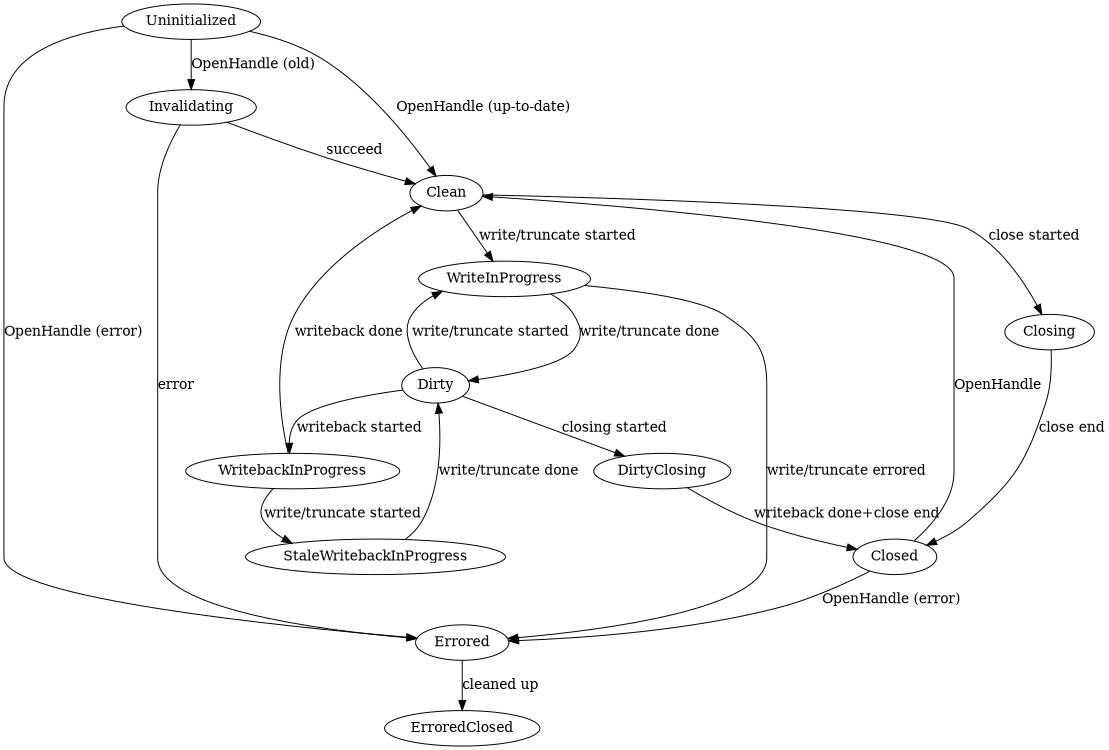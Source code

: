 digraph finite_state_machine {
  rankdir=TB;
  size="8,5";
  graph [ dpi = 300 ]; 

  Uninitialized -> Invalidating [ label = "OpenHandle (old)" ];
  Uninitialized -> Clean [ label = "OpenHandle (up-to-date)" ];
  Uninitialized -> Errored [ label = "OpenHandle (error)" ];
  Invalidating -> Clean [ label = "succeed" ];
  Invalidating -> Errored [ label = "error" ];
  Errored -> ErroredClosed [ label = "cleaned up" ];
  Clean -> WriteInProgress [ label = "write/truncate started" ];
  Clean -> Closing [ label = "close started" ];
  WriteInProgress -> Dirty [ label = "write/truncate done" ];
  WriteInProgress -> Errored [ label = "write/truncate errored" ];
  Dirty -> WritebackInProgress [ label = "writeback started" ];
  Dirty -> WriteInProgress [ label = "write/truncate started" ];
  Dirty -> DirtyClosing [ label = "closing started" ];
  WritebackInProgress -> Clean [ label = "writeback done" ];
  WritebackInProgress -> StaleWritebackInProgress [ label = "write/truncate started" ];
  StaleWritebackInProgress -> Dirty [ label = "write/truncate done" ];
  DirtyClosing -> Closed [ label = "writeback done+close end" ];
  Closing -> Closed [ label = "close end" ];
  Closed -> Clean [ label = "OpenHandle" ];
  Closed -> Errored [ label = "OpenHandle (error)" ];
}
